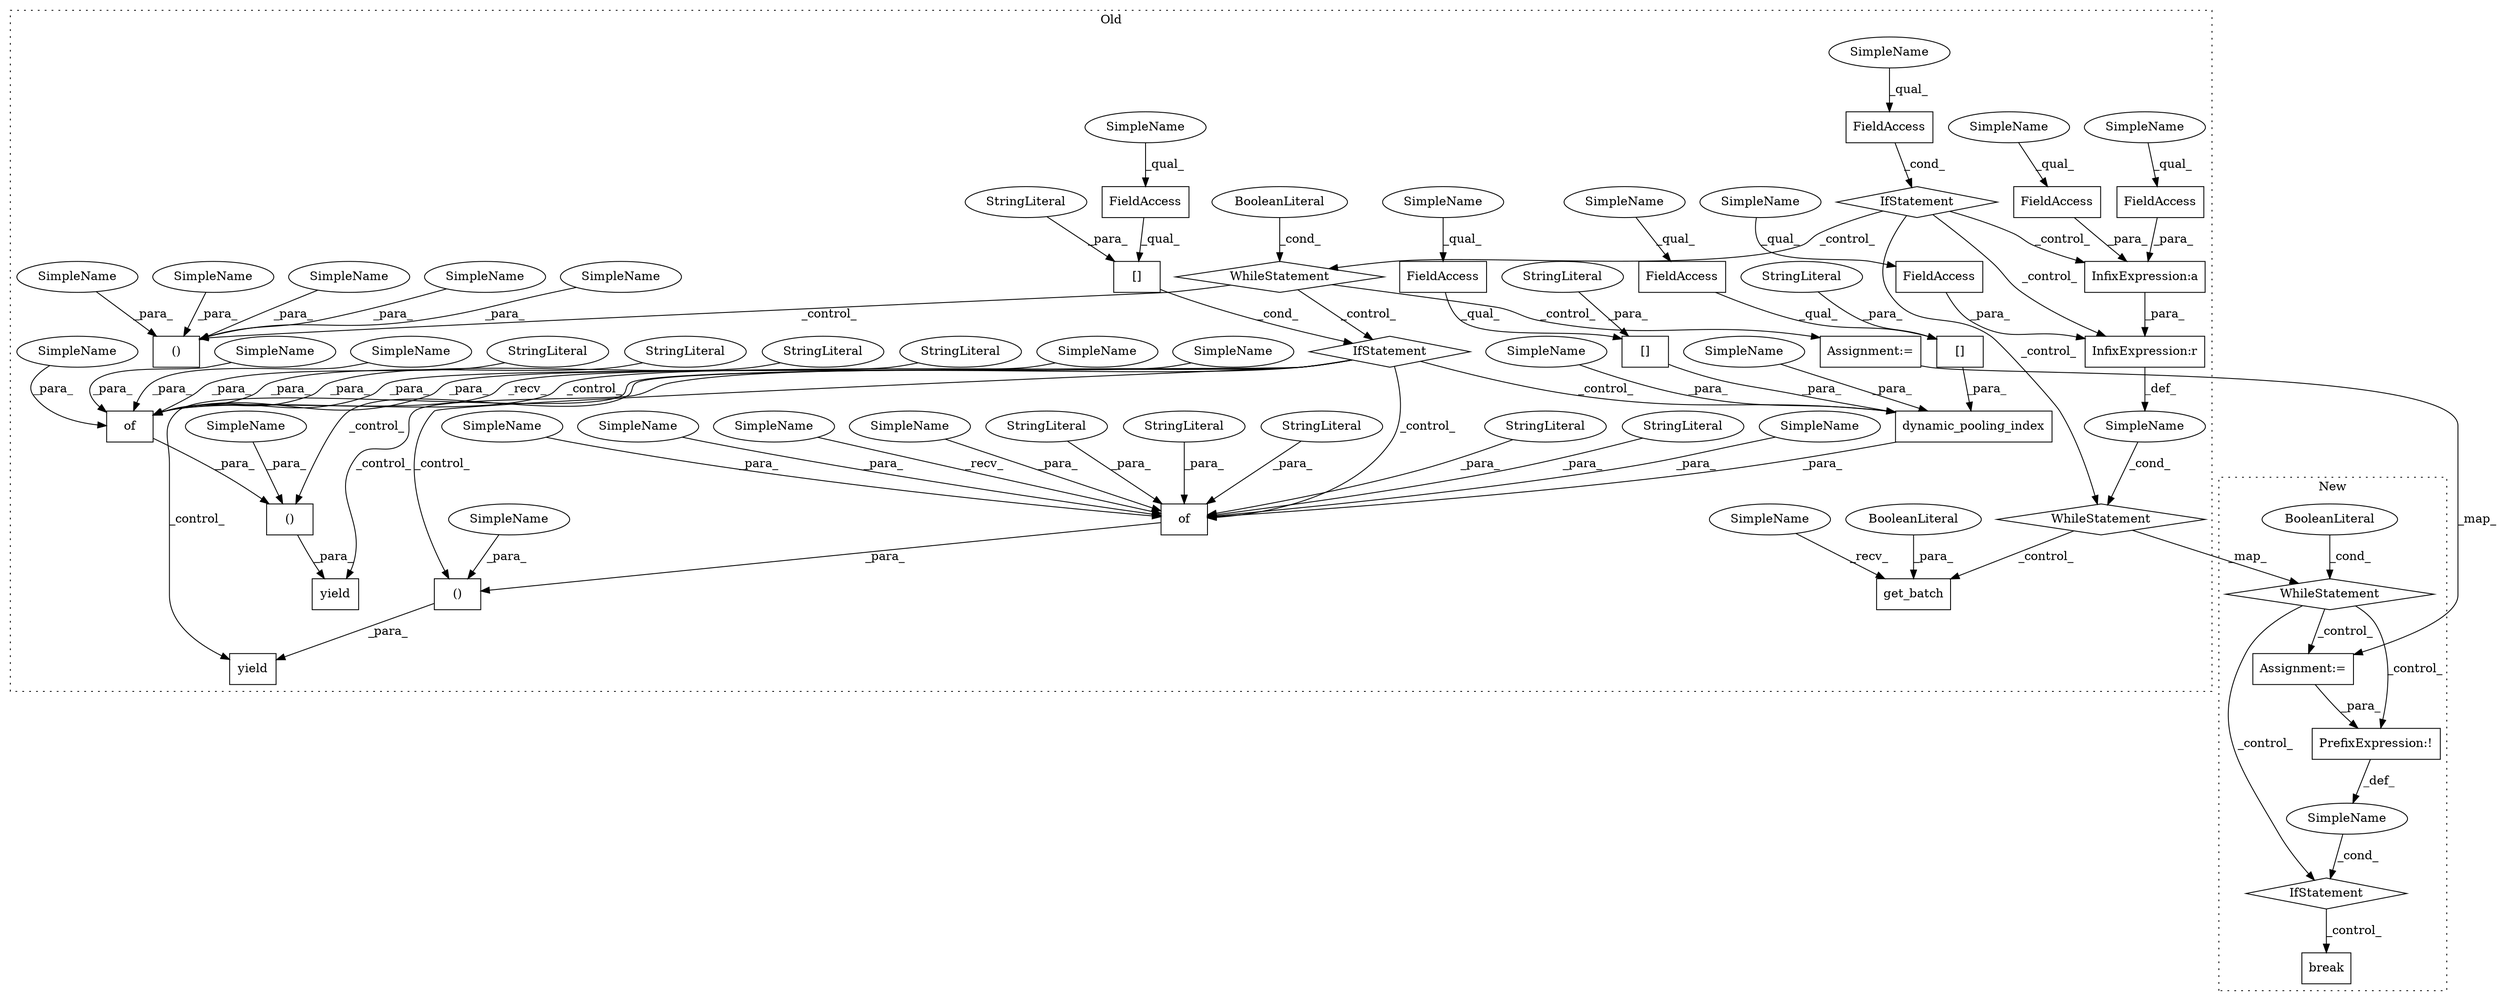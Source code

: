 digraph G {
subgraph cluster0 {
1 [label="yield" a="112" s="3894" l="18" shape="box"];
3 [label="WhileStatement" a="61" s="3702,3713" l="7,2" shape="diamond"];
4 [label="BooleanLiteral" a="9" s="3709" l="4" shape="ellipse"];
5 [label="IfStatement" a="25" s="3852,3880" l="4,2" shape="diamond"];
6 [label="()" a="106" s="4163" l="77" shape="box"];
8 [label="[]" a="2" s="3856,3879" l="12,1" shape="box"];
9 [label="()" a="106" s="3912" l="202" shape="box"];
11 [label="FieldAccess" a="22" s="3856" l="11" shape="box"];
12 [label="()" a="106" s="3734" l="90" shape="box"];
13 [label="get_batch" a="32" s="4460,4475" l="10,1" shape="box"];
14 [label="InfixExpression:a" a="27" s="4300" l="3" shape="box"];
15 [label="of" a="32" s="3916,4099" l="3,1" shape="box"];
16 [label="InfixExpression:r" a="27" s="4319" l="4" shape="box"];
17 [label="FieldAccess" a="22" s="4323" l="18" shape="box"];
18 [label="FieldAccess" a="22" s="3679" l="13" shape="box"];
19 [label="FieldAccess" a="22" s="4303" l="15" shape="box"];
20 [label="FieldAccess" a="22" s="4290" l="10" shape="box"];
21 [label="FieldAccess" a="22" s="4071" l="11" shape="box"];
22 [label="[]" a="2" s="4071,4097" l="12,1" shape="box"];
23 [label="FieldAccess" a="22" s="4043" l="11" shape="box"];
24 [label="[]" a="2" s="4043,4069" l="12,1" shape="box"];
25 [label="yield" a="112" s="4145" l="18" shape="box"];
26 [label="of" a="32" s="4167,4225" l="3,1" shape="box"];
27 [label="BooleanLiteral" a="9" s="4470" l="5" shape="ellipse"];
29 [label="IfStatement" a="25" s="3675,3692" l="4,2" shape="diamond"];
31 [label="dynamic_pooling_index" a="32" s="4007,4098" l="22,1" shape="box"];
33 [label="WhileStatement" a="61" s="4281,4342" l="7,2" shape="diamond"];
34 [label="SimpleName" a="42" s="" l="" shape="ellipse"];
35 [label="StringLiteral" a="45" s="3868" l="11" shape="ellipse"];
36 [label="StringLiteral" a="45" s="3958" l="9" shape="ellipse"];
37 [label="StringLiteral" a="45" s="4083" l="14" shape="ellipse"];
38 [label="StringLiteral" a="45" s="4055" l="14" shape="ellipse"];
39 [label="StringLiteral" a="45" s="3949" l="5" shape="ellipse"];
40 [label="StringLiteral" a="45" s="3930" l="11" shape="ellipse"];
41 [label="StringLiteral" a="45" s="4209" l="9" shape="ellipse"];
42 [label="StringLiteral" a="45" s="3919" l="7" shape="ellipse"];
43 [label="StringLiteral" a="45" s="4200" l="5" shape="ellipse"];
44 [label="StringLiteral" a="45" s="3975" l="13" shape="ellipse"];
45 [label="StringLiteral" a="45" s="4170" l="7" shape="ellipse"];
46 [label="StringLiteral" a="45" s="4181" l="11" shape="ellipse"];
48 [label="Assignment:=" a="7" s="3824" l="2" shape="box"];
49 [label="SimpleName" a="42" s="4029" l="6" shape="ellipse"];
50 [label="SimpleName" a="42" s="3749" l="6" shape="ellipse"];
51 [label="SimpleName" a="42" s="4193" l="6" shape="ellipse"];
52 [label="SimpleName" a="42" s="3942" l="6" shape="ellipse"];
53 [label="SimpleName" a="42" s="4163" l="3" shape="ellipse"];
54 [label="SimpleName" a="42" s="3912" l="3" shape="ellipse"];
55 [label="SimpleName" a="42" s="3768" l="2" shape="ellipse"];
56 [label="SimpleName" a="42" s="3955" l="2" shape="ellipse"];
57 [label="SimpleName" a="42" s="4206" l="2" shape="ellipse"];
58 [label="SimpleName" a="42" s="4113" l="1" shape="ellipse"];
59 [label="SimpleName" a="42" s="4239" l="1" shape="ellipse"];
60 [label="SimpleName" a="42" s="3802" l="1" shape="ellipse"];
61 [label="SimpleName" a="42" s="4323" l="4" shape="ellipse"];
62 [label="SimpleName" a="42" s="4303" l="4" shape="ellipse"];
63 [label="SimpleName" a="42" s="4455" l="4" shape="ellipse"];
64 [label="SimpleName" a="42" s="3856" l="4" shape="ellipse"];
65 [label="SimpleName" a="42" s="4290" l="4" shape="ellipse"];
66 [label="SimpleName" a="42" s="4071" l="4" shape="ellipse"];
67 [label="SimpleName" a="42" s="4043" l="4" shape="ellipse"];
68 [label="SimpleName" a="42" s="3679" l="4" shape="ellipse"];
69 [label="SimpleName" a="42" s="3927" l="2" shape="ellipse"];
70 [label="SimpleName" a="42" s="3734" l="2" shape="ellipse"];
71 [label="SimpleName" a="42" s="4178" l="2" shape="ellipse"];
72 [label="SimpleName" a="42" s="3968" l="6" shape="ellipse"];
73 [label="SimpleName" a="42" s="4036" l="6" shape="ellipse"];
74 [label="SimpleName" a="42" s="3783" l="6" shape="ellipse"];
75 [label="SimpleName" a="42" s="4219" l="6" shape="ellipse"];
label = "Old";
style="dotted";
}
subgraph cluster1 {
2 [label="IfStatement" a="25" s="4049,4060" l="4,2" shape="diamond"];
7 [label="PrefixExpression:!" a="38" s="4053" l="1" shape="box"];
10 [label="break" a="10" s="4072" l="6" shape="box"];
28 [label="BooleanLiteral" a="9" s="4004" l="4" shape="ellipse"];
30 [label="SimpleName" a="42" s="" l="" shape="ellipse"];
32 [label="WhileStatement" a="61" s="3997,4008" l="7,2" shape="diamond"];
47 [label="Assignment:=" a="7" s="4024" l="1" shape="box"];
label = "New";
style="dotted";
}
2 -> 10 [label="_control_"];
3 -> 5 [label="_control_"];
3 -> 48 [label="_control_"];
3 -> 12 [label="_control_"];
4 -> 3 [label="_cond_"];
5 -> 9 [label="_control_"];
5 -> 26 [label="_control_"];
5 -> 6 [label="_control_"];
5 -> 15 [label="_control_"];
5 -> 25 [label="_control_"];
5 -> 31 [label="_control_"];
5 -> 1 [label="_control_"];
6 -> 25 [label="_para_"];
7 -> 30 [label="_def_"];
8 -> 5 [label="_cond_"];
9 -> 1 [label="_para_"];
11 -> 8 [label="_qual_"];
14 -> 16 [label="_para_"];
15 -> 9 [label="_para_"];
16 -> 34 [label="_def_"];
17 -> 16 [label="_para_"];
18 -> 29 [label="_cond_"];
19 -> 14 [label="_para_"];
20 -> 14 [label="_para_"];
21 -> 22 [label="_qual_"];
22 -> 31 [label="_para_"];
23 -> 24 [label="_qual_"];
24 -> 31 [label="_para_"];
26 -> 6 [label="_para_"];
27 -> 13 [label="_para_"];
28 -> 32 [label="_cond_"];
29 -> 3 [label="_control_"];
29 -> 14 [label="_control_"];
29 -> 16 [label="_control_"];
29 -> 33 [label="_control_"];
30 -> 2 [label="_cond_"];
31 -> 15 [label="_para_"];
32 -> 2 [label="_control_"];
32 -> 7 [label="_control_"];
32 -> 47 [label="_control_"];
33 -> 32 [label="_map_"];
33 -> 13 [label="_control_"];
34 -> 33 [label="_cond_"];
35 -> 8 [label="_para_"];
36 -> 15 [label="_para_"];
37 -> 22 [label="_para_"];
38 -> 24 [label="_para_"];
39 -> 15 [label="_para_"];
40 -> 15 [label="_para_"];
41 -> 26 [label="_para_"];
42 -> 15 [label="_para_"];
43 -> 26 [label="_para_"];
44 -> 15 [label="_para_"];
45 -> 26 [label="_para_"];
46 -> 26 [label="_para_"];
47 -> 7 [label="_para_"];
48 -> 47 [label="_map_"];
49 -> 31 [label="_para_"];
50 -> 12 [label="_para_"];
51 -> 26 [label="_para_"];
52 -> 15 [label="_para_"];
53 -> 26 [label="_recv_"];
54 -> 15 [label="_recv_"];
55 -> 12 [label="_para_"];
56 -> 15 [label="_para_"];
57 -> 26 [label="_para_"];
58 -> 9 [label="_para_"];
59 -> 6 [label="_para_"];
60 -> 12 [label="_para_"];
61 -> 17 [label="_qual_"];
62 -> 19 [label="_qual_"];
63 -> 13 [label="_recv_"];
64 -> 11 [label="_qual_"];
65 -> 20 [label="_qual_"];
66 -> 21 [label="_qual_"];
67 -> 23 [label="_qual_"];
68 -> 18 [label="_qual_"];
69 -> 15 [label="_para_"];
70 -> 12 [label="_para_"];
71 -> 26 [label="_para_"];
72 -> 15 [label="_para_"];
73 -> 31 [label="_para_"];
74 -> 12 [label="_para_"];
75 -> 26 [label="_para_"];
}
